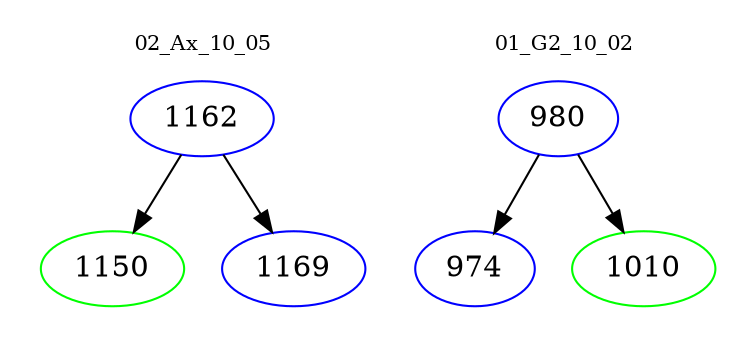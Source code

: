 digraph{
subgraph cluster_0 {
color = white
label = "02_Ax_10_05";
fontsize=10;
T0_1162 [label="1162", color="blue"]
T0_1162 -> T0_1150 [color="black"]
T0_1150 [label="1150", color="green"]
T0_1162 -> T0_1169 [color="black"]
T0_1169 [label="1169", color="blue"]
}
subgraph cluster_1 {
color = white
label = "01_G2_10_02";
fontsize=10;
T1_980 [label="980", color="blue"]
T1_980 -> T1_974 [color="black"]
T1_974 [label="974", color="blue"]
T1_980 -> T1_1010 [color="black"]
T1_1010 [label="1010", color="green"]
}
}
